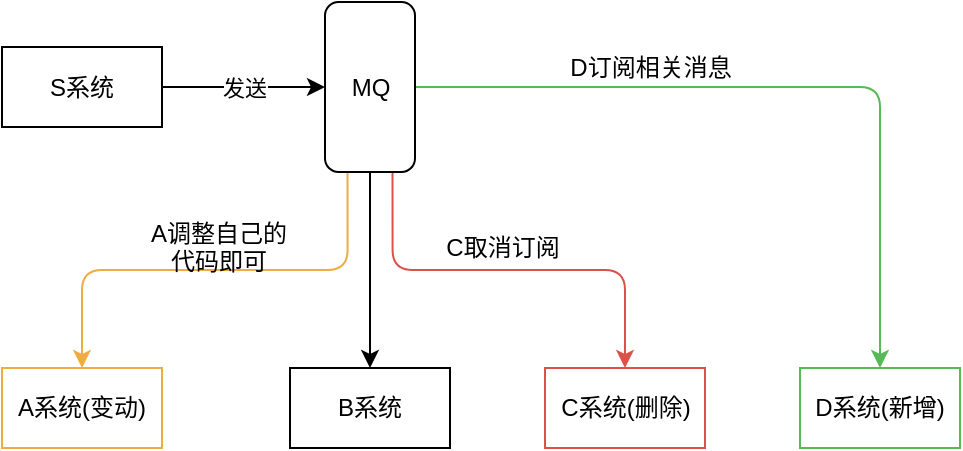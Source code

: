 <mxfile version="10.8.4" type="device"><diagram id="o6g9g4Znq9Jt5oAB16rd" name="Page-1"><mxGraphModel dx="840" dy="447" grid="0" gridSize="10" guides="1" tooltips="1" connect="1" arrows="1" fold="1" page="1" pageScale="1" pageWidth="827" pageHeight="1169" math="0" shadow="0"><root><mxCell id="0"/><mxCell id="1" parent="0"/><mxCell id="Wc_fckqRlW9fNPmeRhir-5" value="A系统(变动)" style="rounded=0;whiteSpace=wrap;html=1;strokeColor=#EFAC43;" vertex="1" parent="1"><mxGeometry x="65" y="328" width="80" height="40" as="geometry"/></mxCell><mxCell id="Wc_fckqRlW9fNPmeRhir-10" value="B系统" style="rounded=0;whiteSpace=wrap;html=1;" vertex="1" parent="1"><mxGeometry x="209" y="328" width="80" height="40" as="geometry"/></mxCell><mxCell id="Wc_fckqRlW9fNPmeRhir-12" value="C系统(删除)" style="rounded=0;whiteSpace=wrap;html=1;strokeColor=#DB524C;" vertex="1" parent="1"><mxGeometry x="336.5" y="328" width="80" height="40" as="geometry"/></mxCell><mxCell id="Wc_fckqRlW9fNPmeRhir-15" value="" style="edgeStyle=orthogonalEdgeStyle;rounded=0;orthogonalLoop=1;jettySize=auto;html=1;exitX=0.5;exitY=1;exitDx=0;exitDy=0;entryX=0.5;entryY=0;entryDx=0;entryDy=0;" edge="1" parent="1" source="Wc_fckqRlW9fNPmeRhir-13" target="Wc_fckqRlW9fNPmeRhir-10"><mxGeometry relative="1" as="geometry"/></mxCell><mxCell id="Wc_fckqRlW9fNPmeRhir-17" style="orthogonalLoop=1;jettySize=auto;html=1;exitX=0.25;exitY=1;exitDx=0;exitDy=0;edgeStyle=orthogonalEdgeStyle;fontColor=#000000;strokeColor=#EFAC43;" edge="1" parent="1" source="Wc_fckqRlW9fNPmeRhir-13" target="Wc_fckqRlW9fNPmeRhir-5"><mxGeometry relative="1" as="geometry"/></mxCell><mxCell id="Wc_fckqRlW9fNPmeRhir-18" style="edgeStyle=orthogonalEdgeStyle;orthogonalLoop=1;jettySize=auto;html=1;exitX=0.75;exitY=1;exitDx=0;exitDy=0;entryX=0.5;entryY=0;entryDx=0;entryDy=0;strokeColor=#DB524C;" edge="1" parent="1" source="Wc_fckqRlW9fNPmeRhir-13" target="Wc_fckqRlW9fNPmeRhir-12"><mxGeometry relative="1" as="geometry"/></mxCell><mxCell id="Wc_fckqRlW9fNPmeRhir-23" style="edgeStyle=orthogonalEdgeStyle;orthogonalLoop=1;jettySize=auto;html=1;exitX=1;exitY=0.5;exitDx=0;exitDy=0;strokeColor=#58B957;" edge="1" parent="1" source="Wc_fckqRlW9fNPmeRhir-13" target="Wc_fckqRlW9fNPmeRhir-22"><mxGeometry relative="1" as="geometry"/></mxCell><mxCell id="Wc_fckqRlW9fNPmeRhir-13" value="MQ" style="rounded=1;whiteSpace=wrap;html=1;" vertex="1" parent="1"><mxGeometry x="226.5" y="145" width="45" height="85" as="geometry"/></mxCell><mxCell id="Wc_fckqRlW9fNPmeRhir-22" value="D系统(新增)" style="rounded=0;whiteSpace=wrap;html=1;strokeColor=#58B957;" vertex="1" parent="1"><mxGeometry x="464" y="328" width="80" height="40" as="geometry"/></mxCell><mxCell id="Wc_fckqRlW9fNPmeRhir-26" value="C取消订阅&lt;div style=&quot;text-align: center&quot;&gt;&lt;/div&gt;" style="text;html=1;resizable=0;points=[];autosize=1;align=center;verticalAlign=top;spacingTop=-4;" vertex="1" parent="1"><mxGeometry x="281" y="258" width="67" height="14" as="geometry"/></mxCell><mxCell id="Wc_fckqRlW9fNPmeRhir-27" value="D订阅相关消息&lt;div style=&quot;text-align: center&quot;&gt;&lt;/div&gt;" style="text;html=1;resizable=0;points=[];autosize=1;align=center;verticalAlign=top;spacingTop=-4;" vertex="1" parent="1"><mxGeometry x="343" y="167.5" width="91" height="14" as="geometry"/></mxCell><mxCell id="Wc_fckqRlW9fNPmeRhir-28" value="&lt;div style=&quot;text-align: center&quot;&gt;&lt;/div&gt;A调整自己的&lt;br&gt;代码即可" style="text;html=1;resizable=0;points=[];autosize=1;align=center;verticalAlign=top;spacingTop=-4;" vertex="1" parent="1"><mxGeometry x="134" y="251" width="78" height="28" as="geometry"/></mxCell><mxCell id="Wc_fckqRlW9fNPmeRhir-31" value="发送" style="edgeStyle=orthogonalEdgeStyle;orthogonalLoop=1;jettySize=auto;html=1;exitX=1;exitY=0.5;exitDx=0;exitDy=0;entryX=0;entryY=0.5;entryDx=0;entryDy=0;strokeColor=#000000;fontColor=#000000;" edge="1" parent="1" source="Wc_fckqRlW9fNPmeRhir-29" target="Wc_fckqRlW9fNPmeRhir-13"><mxGeometry relative="1" as="geometry"/></mxCell><mxCell id="Wc_fckqRlW9fNPmeRhir-29" value="S系统" style="rounded=0;whiteSpace=wrap;html=1;strokeColor=#000000;" vertex="1" parent="1"><mxGeometry x="65" y="167.5" width="80" height="40" as="geometry"/></mxCell></root></mxGraphModel></diagram></mxfile>